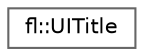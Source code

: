 digraph "Graphical Class Hierarchy"
{
 // LATEX_PDF_SIZE
  bgcolor="transparent";
  edge [fontname=Helvetica,fontsize=10,labelfontname=Helvetica,labelfontsize=10];
  node [fontname=Helvetica,fontsize=10,shape=box,height=0.2,width=0.4];
  rankdir="LR";
  Node0 [id="Node000000",label="fl::UITitle",height=0.2,width=0.4,color="grey40", fillcolor="white", style="filled",URL="$d9/d82/classfl_1_1_u_i_title.html",tooltip=" "];
}
